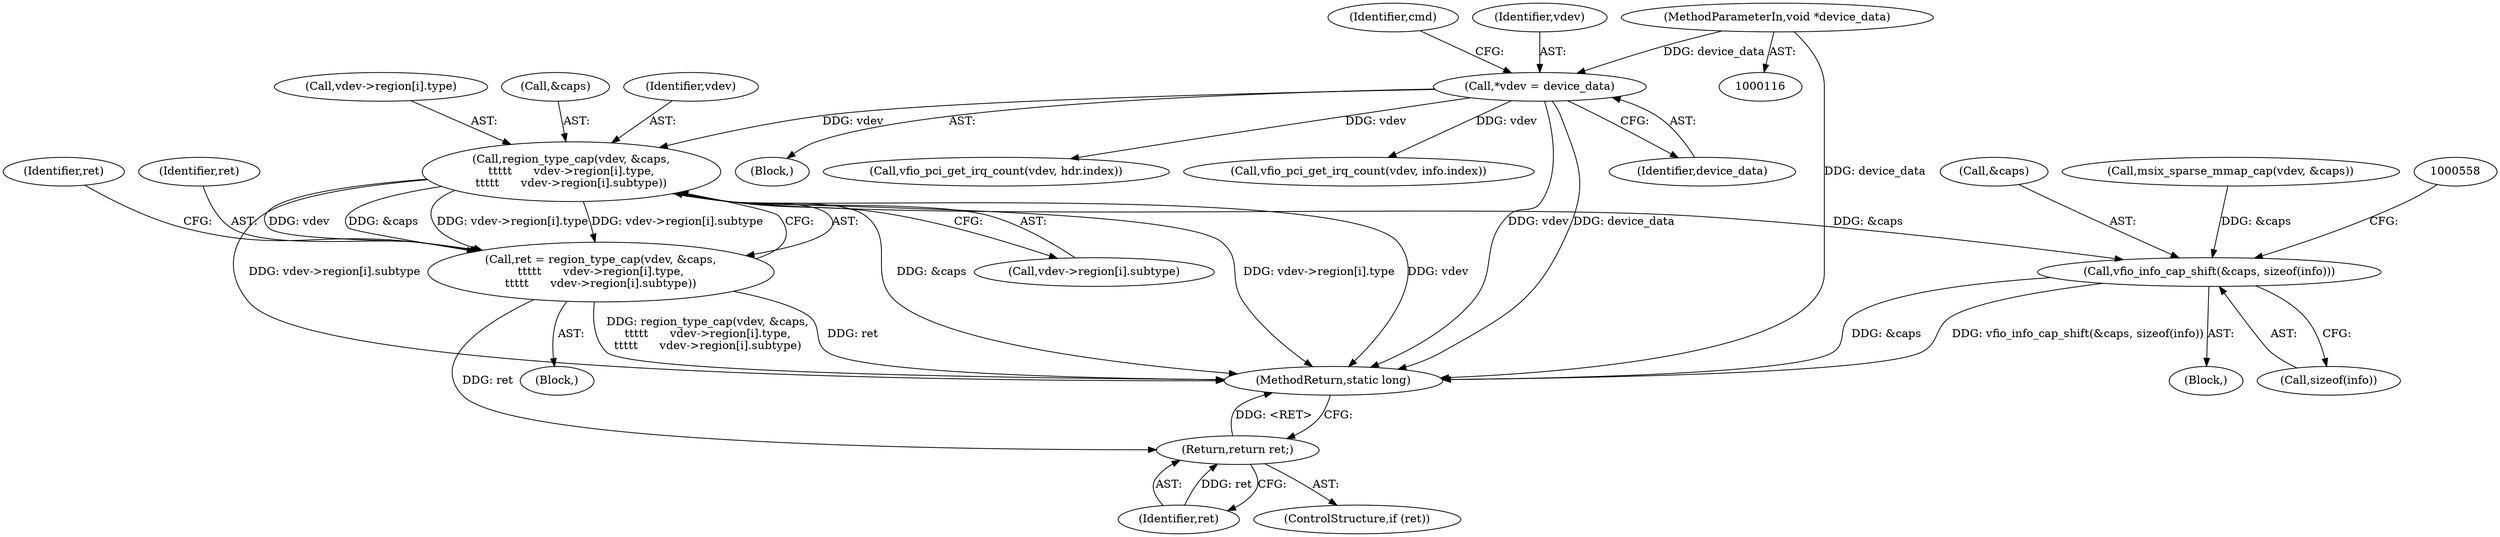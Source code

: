 digraph "0_linux_05692d7005a364add85c6e25a6c4447ce08f913a@array" {
"1000488" [label="(Call,region_type_cap(vdev, &caps,\n\t\t\t\t\t      vdev->region[i].type,\n\t\t\t\t\t      vdev->region[i].subtype))"];
"1000122" [label="(Call,*vdev = device_data)"];
"1000117" [label="(MethodParameterIn,void *device_data)"];
"1000486" [label="(Call,ret = region_type_cap(vdev, &caps,\n\t\t\t\t\t      vdev->region[i].type,\n\t\t\t\t\t      vdev->region[i].subtype))"];
"1000508" [label="(Return,return ret;)"];
"1000549" [label="(Call,vfio_info_cap_shift(&caps, sizeof(info)))"];
"1000128" [label="(Identifier,cmd)"];
"1000232" [label="(Block,)"];
"1000488" [label="(Call,region_type_cap(vdev, &caps,\n\t\t\t\t\t      vdev->region[i].type,\n\t\t\t\t\t      vdev->region[i].subtype))"];
"1000550" [label="(Call,&caps)"];
"1000492" [label="(Call,vdev->region[i].type)"];
"1000499" [label="(Call,vdev->region[i].subtype)"];
"1001380" [label="(MethodReturn,static long)"];
"1000509" [label="(Identifier,ret)"];
"1000507" [label="(Identifier,ret)"];
"1000123" [label="(Identifier,vdev)"];
"1000319" [label="(Call,msix_sparse_mmap_cap(vdev, &caps))"];
"1000122" [label="(Call,*vdev = device_data)"];
"1000552" [label="(Call,sizeof(info))"];
"1000120" [label="(Block,)"];
"1000549" [label="(Call,vfio_info_cap_shift(&caps, sizeof(info)))"];
"1000490" [label="(Call,&caps)"];
"1000487" [label="(Identifier,ret)"];
"1000508" [label="(Return,return ret;)"];
"1000759" [label="(Call,vfio_pci_get_irq_count(vdev, hdr.index))"];
"1000117" [label="(MethodParameterIn,void *device_data)"];
"1000506" [label="(ControlStructure,if (ret))"];
"1000548" [label="(Block,)"];
"1000486" [label="(Call,ret = region_type_cap(vdev, &caps,\n\t\t\t\t\t      vdev->region[i].type,\n\t\t\t\t\t      vdev->region[i].subtype))"];
"1000659" [label="(Call,vfio_pci_get_irq_count(vdev, info.index))"];
"1000489" [label="(Identifier,vdev)"];
"1000124" [label="(Identifier,device_data)"];
"1000488" -> "1000486"  [label="AST: "];
"1000488" -> "1000499"  [label="CFG: "];
"1000489" -> "1000488"  [label="AST: "];
"1000490" -> "1000488"  [label="AST: "];
"1000492" -> "1000488"  [label="AST: "];
"1000499" -> "1000488"  [label="AST: "];
"1000486" -> "1000488"  [label="CFG: "];
"1000488" -> "1001380"  [label="DDG: vdev"];
"1000488" -> "1001380"  [label="DDG: vdev->region[i].subtype"];
"1000488" -> "1001380"  [label="DDG: &caps"];
"1000488" -> "1001380"  [label="DDG: vdev->region[i].type"];
"1000488" -> "1000486"  [label="DDG: vdev"];
"1000488" -> "1000486"  [label="DDG: &caps"];
"1000488" -> "1000486"  [label="DDG: vdev->region[i].type"];
"1000488" -> "1000486"  [label="DDG: vdev->region[i].subtype"];
"1000122" -> "1000488"  [label="DDG: vdev"];
"1000488" -> "1000549"  [label="DDG: &caps"];
"1000122" -> "1000120"  [label="AST: "];
"1000122" -> "1000124"  [label="CFG: "];
"1000123" -> "1000122"  [label="AST: "];
"1000124" -> "1000122"  [label="AST: "];
"1000128" -> "1000122"  [label="CFG: "];
"1000122" -> "1001380"  [label="DDG: vdev"];
"1000122" -> "1001380"  [label="DDG: device_data"];
"1000117" -> "1000122"  [label="DDG: device_data"];
"1000122" -> "1000659"  [label="DDG: vdev"];
"1000122" -> "1000759"  [label="DDG: vdev"];
"1000117" -> "1000116"  [label="AST: "];
"1000117" -> "1001380"  [label="DDG: device_data"];
"1000486" -> "1000232"  [label="AST: "];
"1000487" -> "1000486"  [label="AST: "];
"1000507" -> "1000486"  [label="CFG: "];
"1000486" -> "1001380"  [label="DDG: region_type_cap(vdev, &caps,\n\t\t\t\t\t      vdev->region[i].type,\n\t\t\t\t\t      vdev->region[i].subtype)"];
"1000486" -> "1001380"  [label="DDG: ret"];
"1000486" -> "1000508"  [label="DDG: ret"];
"1000508" -> "1000506"  [label="AST: "];
"1000508" -> "1000509"  [label="CFG: "];
"1000509" -> "1000508"  [label="AST: "];
"1001380" -> "1000508"  [label="CFG: "];
"1000508" -> "1001380"  [label="DDG: <RET>"];
"1000509" -> "1000508"  [label="DDG: ret"];
"1000549" -> "1000548"  [label="AST: "];
"1000549" -> "1000552"  [label="CFG: "];
"1000550" -> "1000549"  [label="AST: "];
"1000552" -> "1000549"  [label="AST: "];
"1000558" -> "1000549"  [label="CFG: "];
"1000549" -> "1001380"  [label="DDG: &caps"];
"1000549" -> "1001380"  [label="DDG: vfio_info_cap_shift(&caps, sizeof(info))"];
"1000319" -> "1000549"  [label="DDG: &caps"];
}

